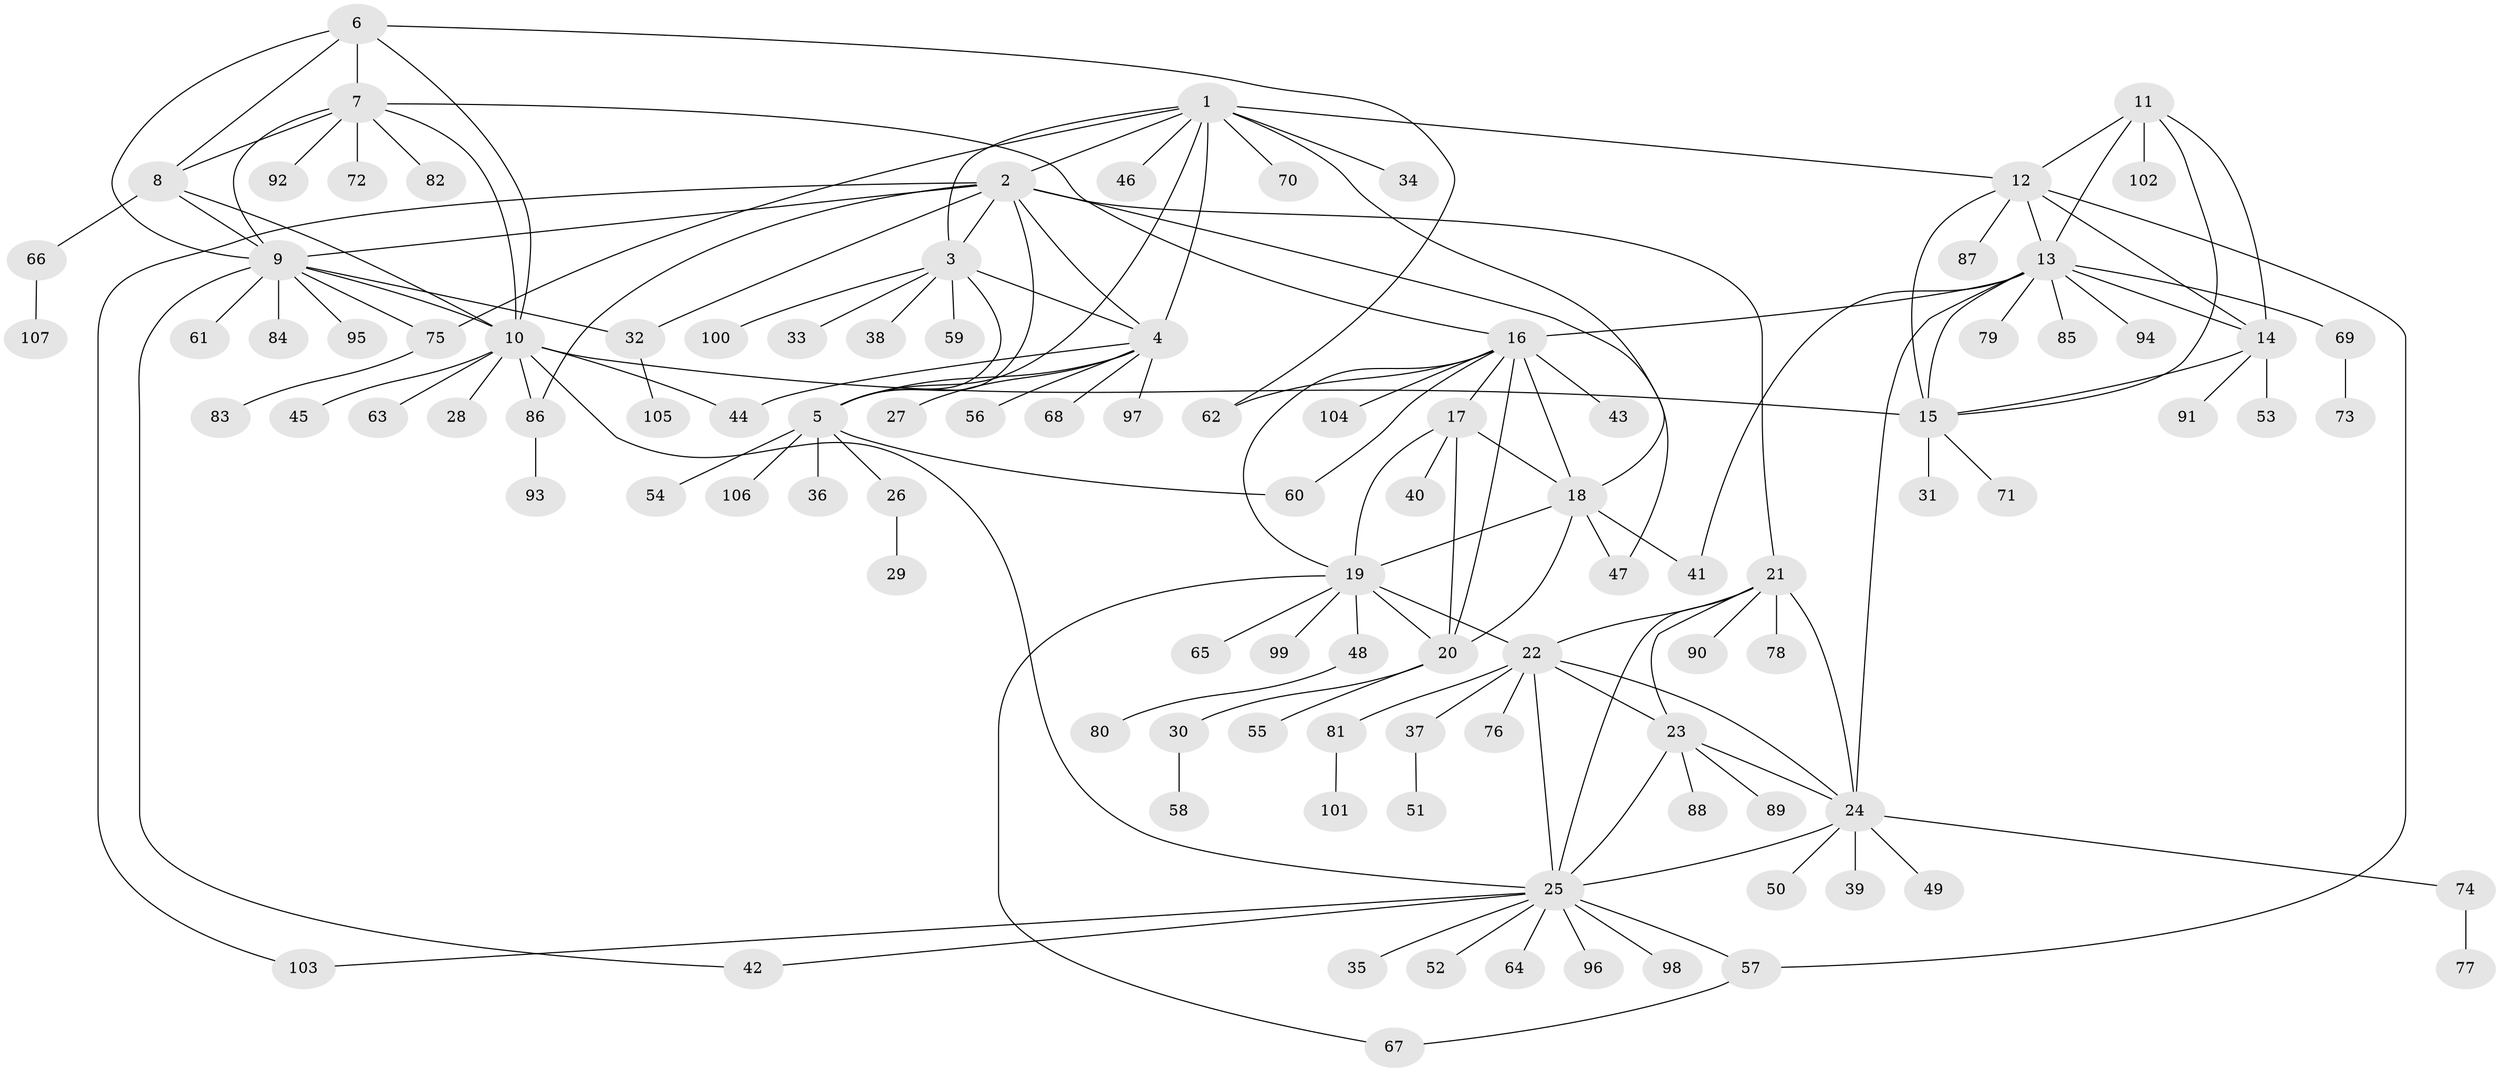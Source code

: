 // Generated by graph-tools (version 1.1) at 2025/50/03/09/25 03:50:38]
// undirected, 107 vertices, 154 edges
graph export_dot {
graph [start="1"]
  node [color=gray90,style=filled];
  1;
  2;
  3;
  4;
  5;
  6;
  7;
  8;
  9;
  10;
  11;
  12;
  13;
  14;
  15;
  16;
  17;
  18;
  19;
  20;
  21;
  22;
  23;
  24;
  25;
  26;
  27;
  28;
  29;
  30;
  31;
  32;
  33;
  34;
  35;
  36;
  37;
  38;
  39;
  40;
  41;
  42;
  43;
  44;
  45;
  46;
  47;
  48;
  49;
  50;
  51;
  52;
  53;
  54;
  55;
  56;
  57;
  58;
  59;
  60;
  61;
  62;
  63;
  64;
  65;
  66;
  67;
  68;
  69;
  70;
  71;
  72;
  73;
  74;
  75;
  76;
  77;
  78;
  79;
  80;
  81;
  82;
  83;
  84;
  85;
  86;
  87;
  88;
  89;
  90;
  91;
  92;
  93;
  94;
  95;
  96;
  97;
  98;
  99;
  100;
  101;
  102;
  103;
  104;
  105;
  106;
  107;
  1 -- 2;
  1 -- 3;
  1 -- 4;
  1 -- 5;
  1 -- 12;
  1 -- 18;
  1 -- 34;
  1 -- 46;
  1 -- 70;
  1 -- 75;
  2 -- 3;
  2 -- 4;
  2 -- 5;
  2 -- 9;
  2 -- 21;
  2 -- 32;
  2 -- 47;
  2 -- 86;
  2 -- 103;
  3 -- 4;
  3 -- 5;
  3 -- 33;
  3 -- 38;
  3 -- 59;
  3 -- 100;
  4 -- 5;
  4 -- 27;
  4 -- 44;
  4 -- 56;
  4 -- 68;
  4 -- 97;
  5 -- 26;
  5 -- 36;
  5 -- 54;
  5 -- 60;
  5 -- 106;
  6 -- 7;
  6 -- 8;
  6 -- 9;
  6 -- 10;
  6 -- 62;
  7 -- 8;
  7 -- 9;
  7 -- 10;
  7 -- 16;
  7 -- 72;
  7 -- 82;
  7 -- 92;
  8 -- 9;
  8 -- 10;
  8 -- 66;
  9 -- 10;
  9 -- 32;
  9 -- 42;
  9 -- 61;
  9 -- 75;
  9 -- 84;
  9 -- 95;
  10 -- 15;
  10 -- 25;
  10 -- 28;
  10 -- 44;
  10 -- 45;
  10 -- 63;
  10 -- 86;
  11 -- 12;
  11 -- 13;
  11 -- 14;
  11 -- 15;
  11 -- 102;
  12 -- 13;
  12 -- 14;
  12 -- 15;
  12 -- 57;
  12 -- 87;
  13 -- 14;
  13 -- 15;
  13 -- 16;
  13 -- 24;
  13 -- 41;
  13 -- 69;
  13 -- 79;
  13 -- 85;
  13 -- 94;
  14 -- 15;
  14 -- 53;
  14 -- 91;
  15 -- 31;
  15 -- 71;
  16 -- 17;
  16 -- 18;
  16 -- 19;
  16 -- 20;
  16 -- 43;
  16 -- 60;
  16 -- 62;
  16 -- 104;
  17 -- 18;
  17 -- 19;
  17 -- 20;
  17 -- 40;
  18 -- 19;
  18 -- 20;
  18 -- 41;
  18 -- 47;
  19 -- 20;
  19 -- 22;
  19 -- 48;
  19 -- 65;
  19 -- 67;
  19 -- 99;
  20 -- 30;
  20 -- 55;
  21 -- 22;
  21 -- 23;
  21 -- 24;
  21 -- 25;
  21 -- 78;
  21 -- 90;
  22 -- 23;
  22 -- 24;
  22 -- 25;
  22 -- 37;
  22 -- 76;
  22 -- 81;
  23 -- 24;
  23 -- 25;
  23 -- 88;
  23 -- 89;
  24 -- 25;
  24 -- 39;
  24 -- 49;
  24 -- 50;
  24 -- 74;
  25 -- 35;
  25 -- 42;
  25 -- 52;
  25 -- 57;
  25 -- 64;
  25 -- 96;
  25 -- 98;
  25 -- 103;
  26 -- 29;
  30 -- 58;
  32 -- 105;
  37 -- 51;
  48 -- 80;
  57 -- 67;
  66 -- 107;
  69 -- 73;
  74 -- 77;
  75 -- 83;
  81 -- 101;
  86 -- 93;
}

